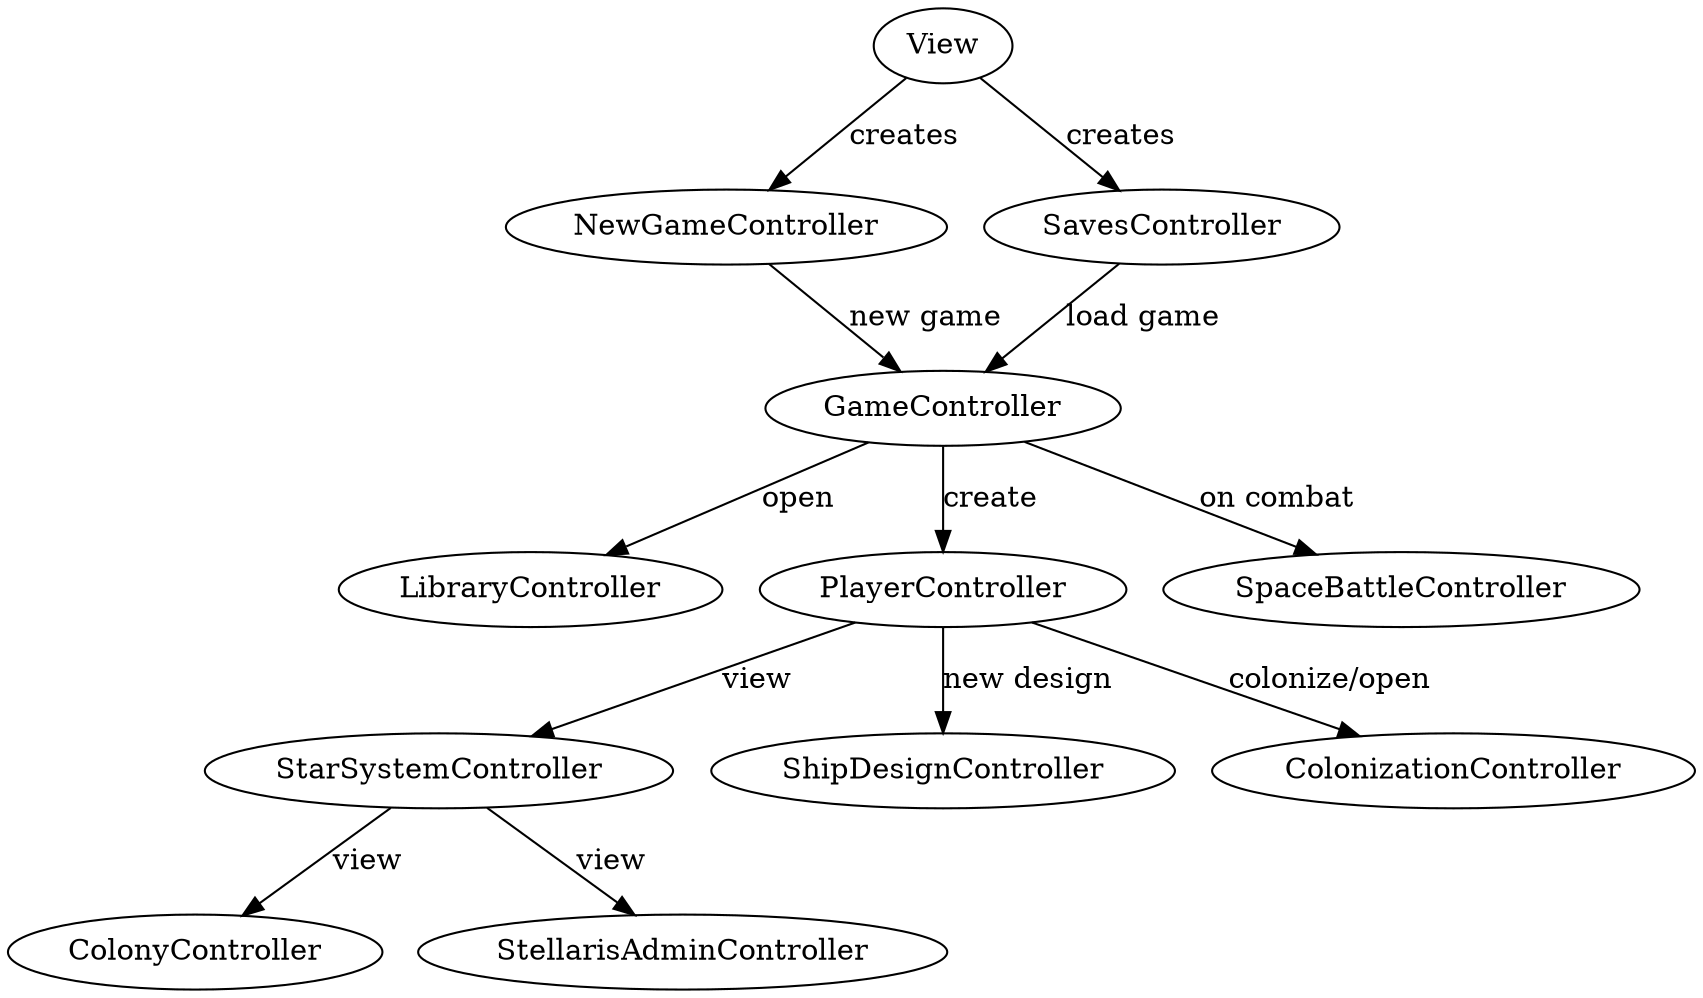 digraph G {

	graph [dpi=200];

	View -> NewGameController [label="creates"];
	View -> SavesController [label="creates"];

	NewGameController -> GameController [label="new game"];
	SavesController -> GameController [label="load game"];
	
	GameController -> LibraryController [label="open"];
	GameController -> PlayerController [label="create"];
	GameController -> SpaceBattleController [label="on combat"];
	
	PlayerController -> StarSystemController [label="view"];
	PlayerController -> ShipDesignController [label="new design"];
	PlayerController -> ColonizationController [label="colonize/open"];
	
	StarSystemController -> ColonyController [label="view"];
	StarSystemController -> StellarisAdminController [label="view"];
}